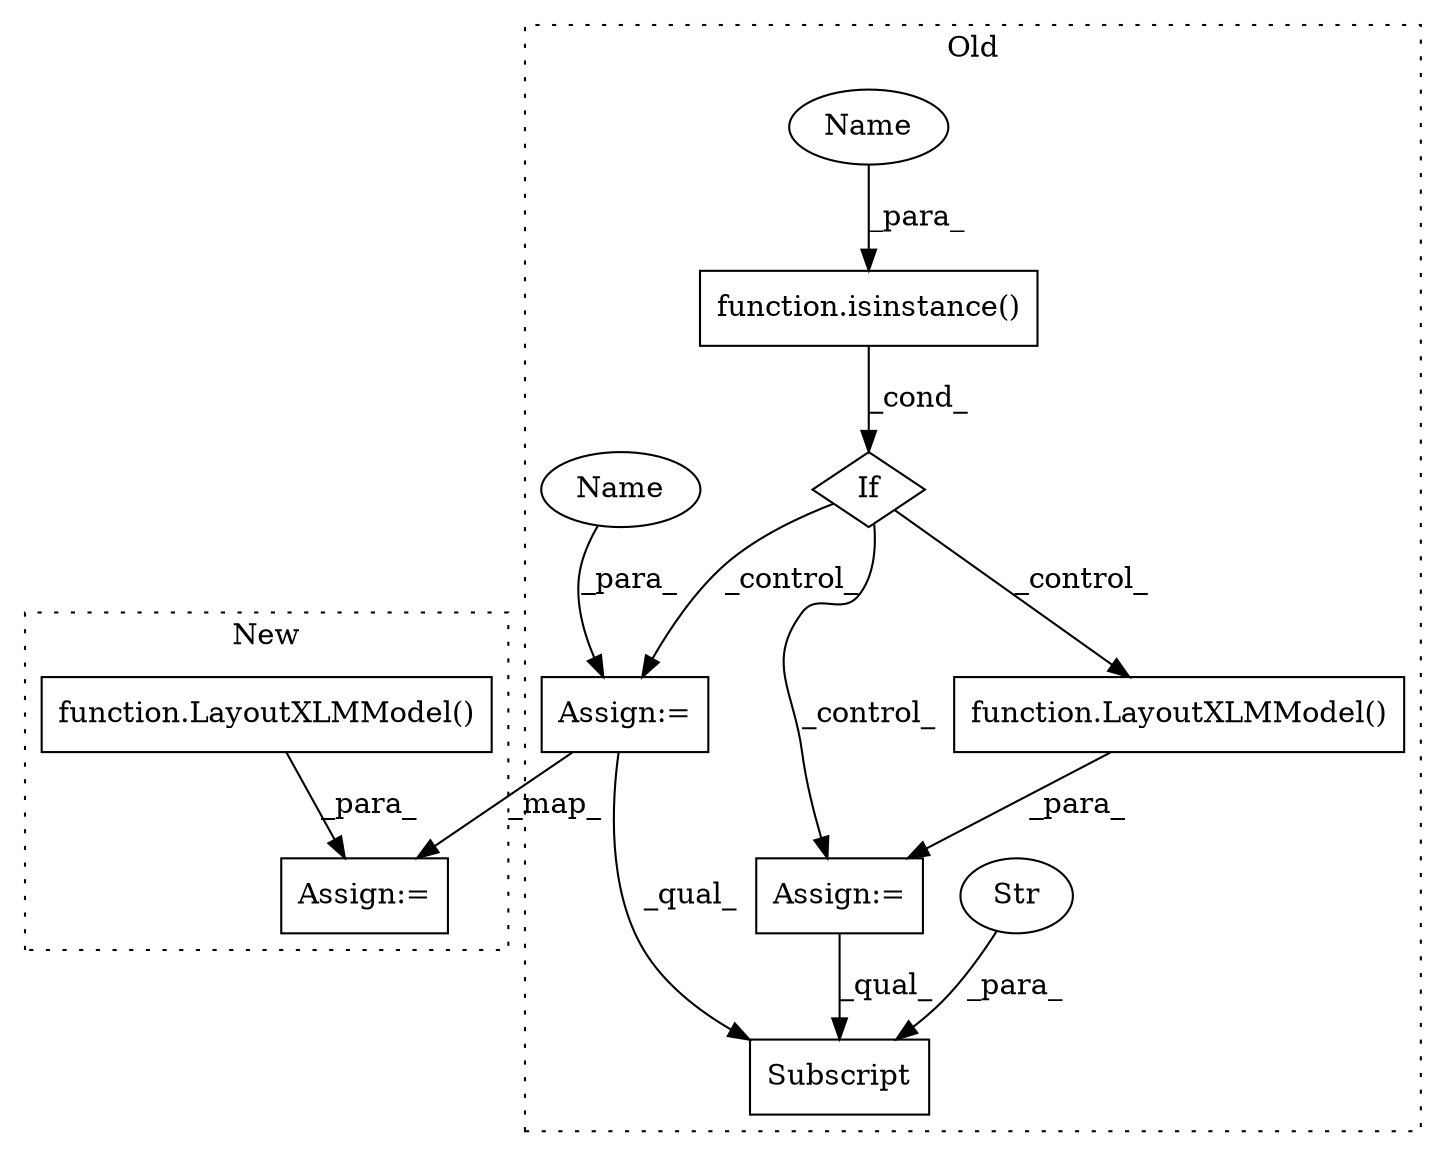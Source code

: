 digraph G {
subgraph cluster0 {
1 [label="Subscript" a="63" s="38403,0" l="44,0" shape="box"];
3 [label="Str" a="66" s="38425" l="21" shape="ellipse"];
4 [label="function.LayoutXLMModel()" a="75" s="38252" l="27" shape="box"];
5 [label="If" a="96" s="38191" l="3" shape="diamond"];
6 [label="function.isinstance()" a="75" s="38194,38220" l="11,1" shape="box"];
7 [label="Assign:=" a="68" s="38320" l="3" shape="box"];
9 [label="Assign:=" a="68" s="38249" l="3" shape="box"];
10 [label="Name" a="87" s="38205" l="9" shape="ellipse"];
11 [label="Name" a="87" s="38323" l="9" shape="ellipse"];
label = "Old";
style="dotted";
}
subgraph cluster1 {
2 [label="function.LayoutXLMModel()" a="75" s="35469,35490" l="15,1" shape="box"];
8 [label="Assign:=" a="68" s="35466" l="3" shape="box"];
label = "New";
style="dotted";
}
2 -> 8 [label="_para_"];
3 -> 1 [label="_para_"];
4 -> 9 [label="_para_"];
5 -> 7 [label="_control_"];
5 -> 9 [label="_control_"];
5 -> 4 [label="_control_"];
6 -> 5 [label="_cond_"];
7 -> 8 [label="_map_"];
7 -> 1 [label="_qual_"];
9 -> 1 [label="_qual_"];
10 -> 6 [label="_para_"];
11 -> 7 [label="_para_"];
}